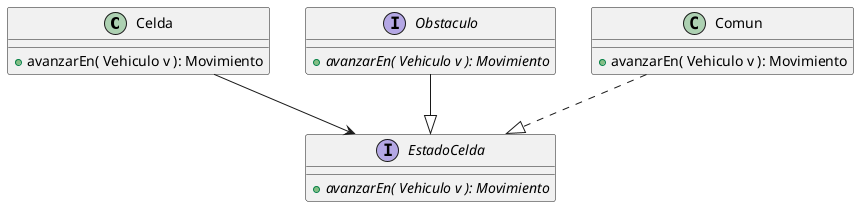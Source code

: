 @startuml
class Celda{
    + avanzarEn( Vehiculo v ): Movimiento
}

Celda --> EstadoCelda

interface EstadoCelda{
    + {abstract} avanzarEn( Vehiculo v ): Movimiento
}

Obstaculo --|> EstadoCelda
Comun ..|> EstadoCelda

class Comun{
    + avanzarEn( Vehiculo v ): Movimiento
}

interface Obstaculo{
    + {abstract} avanzarEn( Vehiculo v ): Movimiento
}

@enduml